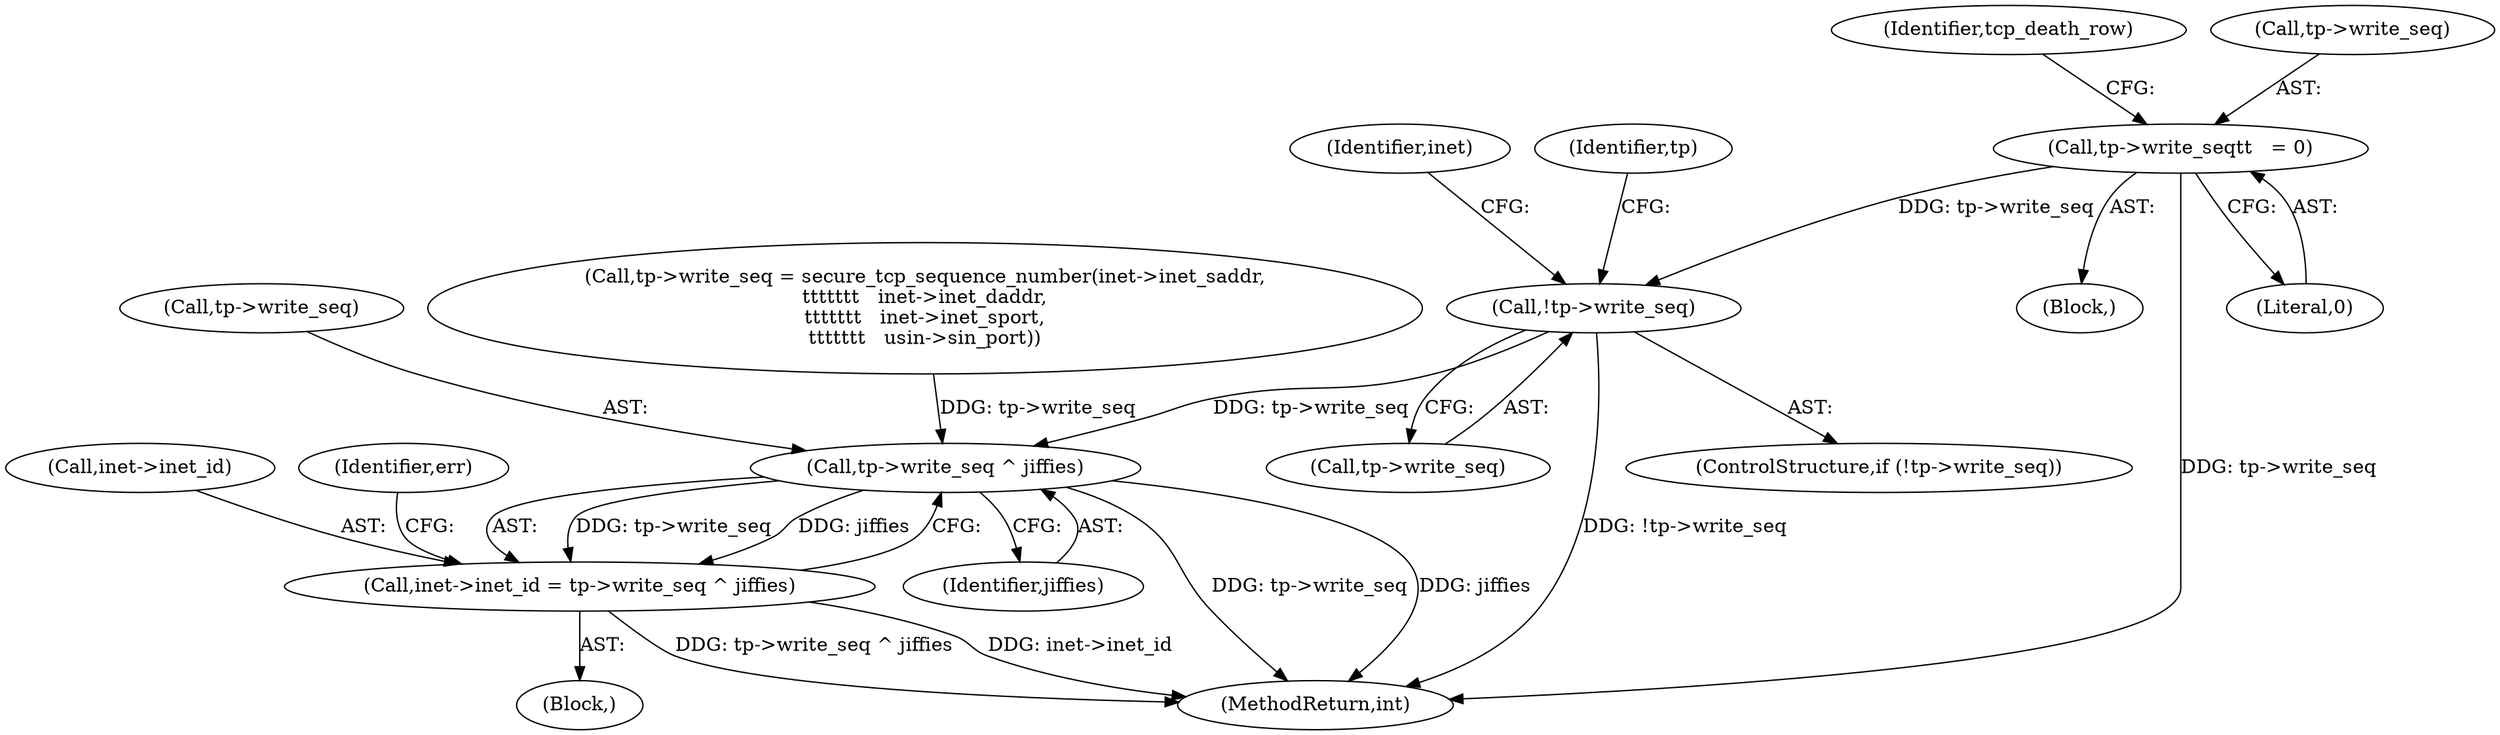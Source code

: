 digraph "0_linux_f6d8bd051c391c1c0458a30b2a7abcd939329259_29@API" {
"1000308" [label="(Call,tp->write_seq\t\t   = 0)"];
"1000460" [label="(Call,!tp->write_seq)"];
"1000485" [label="(Call,tp->write_seq ^ jiffies)"];
"1000481" [label="(Call,inet->inet_id = tp->write_seq ^ jiffies)"];
"1000460" [label="(Call,!tp->write_seq)"];
"1000481" [label="(Call,inet->inet_id = tp->write_seq ^ jiffies)"];
"1000483" [label="(Identifier,inet)"];
"1000482" [label="(Call,inet->inet_id)"];
"1000109" [label="(Block,)"];
"1000461" [label="(Call,tp->write_seq)"];
"1000489" [label="(Identifier,jiffies)"];
"1000485" [label="(Call,tp->write_seq ^ jiffies)"];
"1000486" [label="(Call,tp->write_seq)"];
"1000293" [label="(Block,)"];
"1000316" [label="(Identifier,tcp_death_row)"];
"1000520" [label="(MethodReturn,int)"];
"1000459" [label="(ControlStructure,if (!tp->write_seq))"];
"1000466" [label="(Identifier,tp)"];
"1000464" [label="(Call,tp->write_seq = secure_tcp_sequence_number(inet->inet_saddr,\n\t\t\t\t\t\t\t   inet->inet_daddr,\n\t\t\t\t\t\t\t   inet->inet_sport,\n\t\t\t\t\t\t\t   usin->sin_port))"];
"1000491" [label="(Identifier,err)"];
"1000309" [label="(Call,tp->write_seq)"];
"1000308" [label="(Call,tp->write_seq\t\t   = 0)"];
"1000312" [label="(Literal,0)"];
"1000308" -> "1000293"  [label="AST: "];
"1000308" -> "1000312"  [label="CFG: "];
"1000309" -> "1000308"  [label="AST: "];
"1000312" -> "1000308"  [label="AST: "];
"1000316" -> "1000308"  [label="CFG: "];
"1000308" -> "1000520"  [label="DDG: tp->write_seq"];
"1000308" -> "1000460"  [label="DDG: tp->write_seq"];
"1000460" -> "1000459"  [label="AST: "];
"1000460" -> "1000461"  [label="CFG: "];
"1000461" -> "1000460"  [label="AST: "];
"1000466" -> "1000460"  [label="CFG: "];
"1000483" -> "1000460"  [label="CFG: "];
"1000460" -> "1000520"  [label="DDG: !tp->write_seq"];
"1000460" -> "1000485"  [label="DDG: tp->write_seq"];
"1000485" -> "1000481"  [label="AST: "];
"1000485" -> "1000489"  [label="CFG: "];
"1000486" -> "1000485"  [label="AST: "];
"1000489" -> "1000485"  [label="AST: "];
"1000481" -> "1000485"  [label="CFG: "];
"1000485" -> "1000520"  [label="DDG: tp->write_seq"];
"1000485" -> "1000520"  [label="DDG: jiffies"];
"1000485" -> "1000481"  [label="DDG: tp->write_seq"];
"1000485" -> "1000481"  [label="DDG: jiffies"];
"1000464" -> "1000485"  [label="DDG: tp->write_seq"];
"1000481" -> "1000109"  [label="AST: "];
"1000482" -> "1000481"  [label="AST: "];
"1000491" -> "1000481"  [label="CFG: "];
"1000481" -> "1000520"  [label="DDG: tp->write_seq ^ jiffies"];
"1000481" -> "1000520"  [label="DDG: inet->inet_id"];
}
